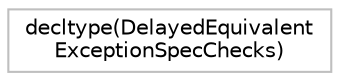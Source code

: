 digraph "Graphical Class Hierarchy"
{
 // LATEX_PDF_SIZE
  bgcolor="transparent";
  edge [fontname="Helvetica",fontsize="10",labelfontname="Helvetica",labelfontsize="10"];
  node [fontname="Helvetica",fontsize="10",shape=record];
  rankdir="LR";
  Node0 [label="decltype(DelayedEquivalent\lExceptionSpecChecks)",height=0.2,width=0.4,color="grey75",tooltip=" "];
}
